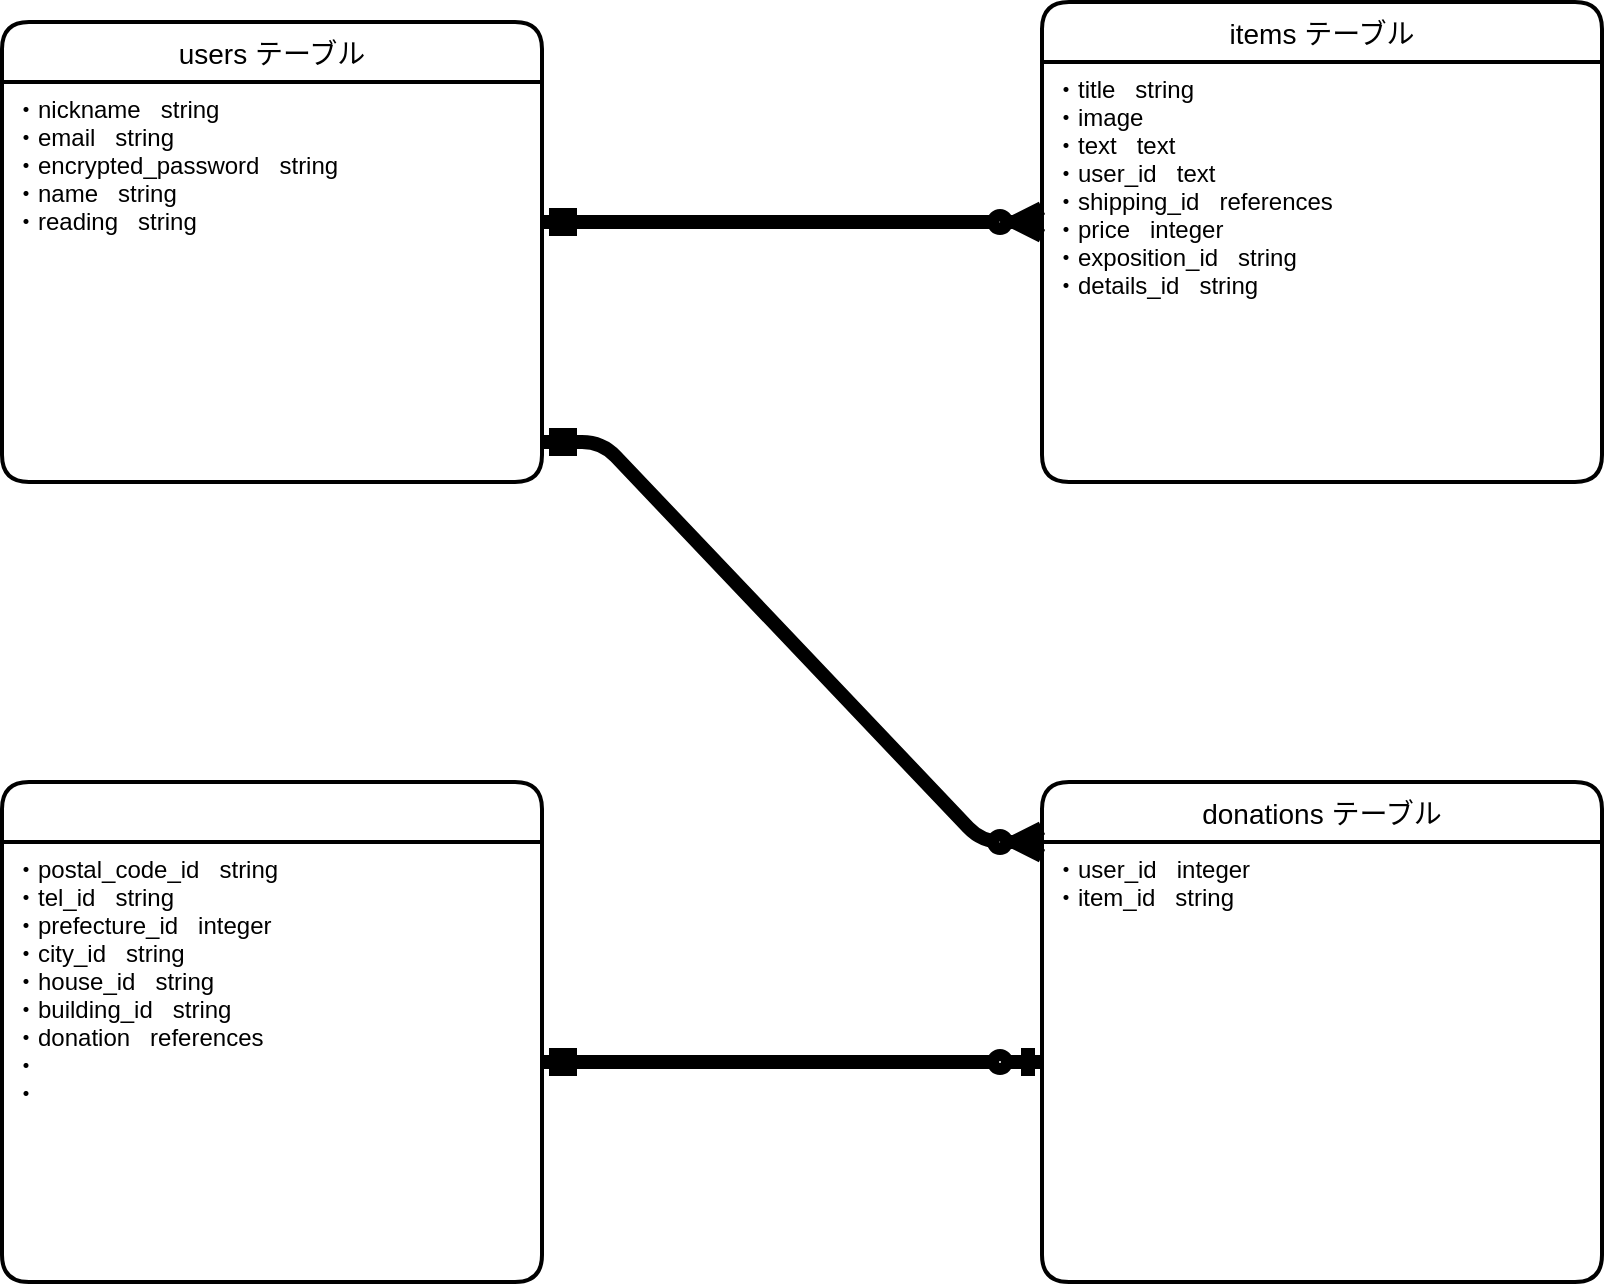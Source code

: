 <mxfile>
    <diagram id="JwbcOtluOpSSBuYf2gnt" name="ページ1">
        <mxGraphModel dx="1758" dy="780" grid="1" gridSize="10" guides="1" tooltips="1" connect="1" arrows="1" fold="1" page="1" pageScale="1" pageWidth="827" pageHeight="1169" math="0" shadow="0">
            <root>
                <mxCell id="0"/>
                <mxCell id="1" parent="0"/>
                <mxCell id="4" value="items テーブル" style="swimlane;childLayout=stackLayout;horizontal=1;startSize=30;horizontalStack=0;rounded=1;fontSize=14;fontStyle=0;strokeWidth=2;resizeParent=0;resizeLast=1;shadow=0;dashed=0;align=center;" vertex="1" parent="1">
                    <mxGeometry x="520" y="120" width="280" height="240" as="geometry"/>
                </mxCell>
                <mxCell id="5" value="・title   string&#10;・image&#10;・text   text&#10;・user_id   text&#10;・shipping_id   references&#10;・price   integer　&#10;・exposition_id   string&#10;・details_id   string" style="align=left;strokeColor=none;fillColor=none;spacingLeft=4;fontSize=12;verticalAlign=top;resizable=0;rotatable=0;part=1;" vertex="1" parent="4">
                    <mxGeometry y="30" width="280" height="210" as="geometry"/>
                </mxCell>
                <mxCell id="7" value="users テーブル" style="swimlane;childLayout=stackLayout;horizontal=1;startSize=30;horizontalStack=0;rounded=1;fontSize=14;fontStyle=0;strokeWidth=2;resizeParent=0;resizeLast=1;shadow=0;dashed=0;align=center;" vertex="1" parent="1">
                    <mxGeometry y="130" width="270" height="230" as="geometry"/>
                </mxCell>
                <mxCell id="10" value="・nickname   string&#10;・email   string&#10;・encrypted_password   string&#10;・name   string&#10;・reading   string" style="align=left;strokeColor=none;fillColor=none;spacingLeft=4;fontSize=12;verticalAlign=top;resizable=0;rotatable=0;part=1;" vertex="1" parent="7">
                    <mxGeometry y="30" width="270" height="200" as="geometry"/>
                </mxCell>
                <mxCell id="11" value="addresses テーブル" style="swimlane;childLayout=stackLayout;horizontal=1;startSize=30;horizontalStack=0;rounded=1;fontSize=14;fontStyle=0;strokeWidth=2;resizeParent=0;resizeLast=1;shadow=0;dashed=0;align=center;fontColor=#FFFFFF;" vertex="1" parent="1">
                    <mxGeometry y="510" width="270" height="250" as="geometry"/>
                </mxCell>
                <mxCell id="12" value="・postal_code_id   string &#10;・tel_id   string &#10;・prefecture_id   integer&#10;・city_id   string &#10;・house_id   string &#10;・building_id   string &#10;・donation   references&#10;・&#10;・" style="align=left;strokeColor=none;fillColor=none;spacingLeft=4;fontSize=12;verticalAlign=top;resizable=0;rotatable=0;part=1;" vertex="1" parent="11">
                    <mxGeometry y="30" width="270" height="220" as="geometry"/>
                </mxCell>
                <mxCell id="14" value="donations テーブル" style="swimlane;childLayout=stackLayout;horizontal=1;startSize=30;horizontalStack=0;rounded=1;fontSize=14;fontStyle=0;strokeWidth=2;resizeParent=0;resizeLast=1;shadow=0;dashed=0;align=center;" vertex="1" parent="1">
                    <mxGeometry x="520" y="510" width="280" height="250" as="geometry"/>
                </mxCell>
                <mxCell id="15" value="・user_id   integer&#10;・item_id   string&#10;" style="align=left;strokeColor=none;fillColor=none;spacingLeft=4;fontSize=12;verticalAlign=top;resizable=0;rotatable=0;part=1;" vertex="1" parent="14">
                    <mxGeometry y="30" width="280" height="220" as="geometry"/>
                </mxCell>
                <mxCell id="16" value="" style="edgeStyle=entityRelationEdgeStyle;fontSize=12;html=1;endArrow=ERzeroToMany;startArrow=ERmandOne;fontColor=#FFFFFF;jumpSize=15;targetPerimeterSpacing=3;entryX=0;entryY=0.381;entryDx=0;entryDy=0;entryPerimeter=0;strokeWidth=7;sourcePerimeterSpacing=3;" edge="1" parent="1" target="5">
                    <mxGeometry width="100" height="100" relative="1" as="geometry">
                        <mxPoint x="270" y="230" as="sourcePoint"/>
                        <mxPoint x="510" y="220" as="targetPoint"/>
                    </mxGeometry>
                </mxCell>
                <mxCell id="17" value="&lt;br&gt;" style="edgeLabel;html=1;align=center;verticalAlign=middle;resizable=0;points=[];fontColor=#FFFFFF;" vertex="1" connectable="0" parent="16">
                    <mxGeometry x="0.33" y="-4" relative="1" as="geometry">
                        <mxPoint as="offset"/>
                    </mxGeometry>
                </mxCell>
                <mxCell id="20" value="" style="edgeStyle=entityRelationEdgeStyle;fontSize=12;html=1;endArrow=ERzeroToMany;startArrow=ERmandOne;fontColor=#FFFFFF;sourcePerimeterSpacing=3;targetPerimeterSpacing=3;strokeWidth=7;entryX=0;entryY=0;entryDx=0;entryDy=0;" edge="1" parent="1" target="15">
                    <mxGeometry width="100" height="100" relative="1" as="geometry">
                        <mxPoint x="270" y="340" as="sourcePoint"/>
                        <mxPoint x="370" y="240" as="targetPoint"/>
                    </mxGeometry>
                </mxCell>
                <mxCell id="21" value="" style="edgeStyle=entityRelationEdgeStyle;fontSize=12;html=1;endArrow=ERzeroToOne;startArrow=ERmandOne;fontColor=#FFFFFF;sourcePerimeterSpacing=3;targetPerimeterSpacing=3;strokeWidth=7;entryX=0;entryY=0.5;entryDx=0;entryDy=0;entryPerimeter=0;" edge="1" parent="1" target="15">
                    <mxGeometry width="100" height="100" relative="1" as="geometry">
                        <mxPoint x="270" y="650" as="sourcePoint"/>
                        <mxPoint x="370" y="550" as="targetPoint"/>
                    </mxGeometry>
                </mxCell>
            </root>
        </mxGraphModel>
    </diagram>
</mxfile>